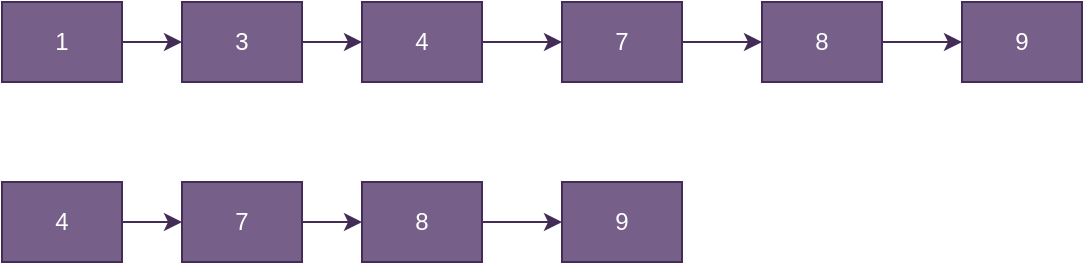 <mxfile version="14.6.13" type="github">
  <diagram id="1JDHUeAZYmFqjiWe7yXu" name="Page-1">
    <mxGraphModel dx="1182" dy="742" grid="1" gridSize="10" guides="1" tooltips="1" connect="1" arrows="1" fold="1" page="1" pageScale="1" pageWidth="827" pageHeight="1169" math="0" shadow="0">
      <root>
        <mxCell id="0" />
        <mxCell id="1" parent="0" />
        <mxCell id="Pc33NBHfCTbqmkPrSyl--11" style="edgeStyle=orthogonalEdgeStyle;rounded=0;orthogonalLoop=1;jettySize=auto;html=1;entryX=0;entryY=0.5;entryDx=0;entryDy=0;fillColor=#76608a;strokeColor=#432D57;" edge="1" parent="1" source="Pc33NBHfCTbqmkPrSyl--4" target="Pc33NBHfCTbqmkPrSyl--6">
          <mxGeometry relative="1" as="geometry" />
        </mxCell>
        <mxCell id="Pc33NBHfCTbqmkPrSyl--4" value="1" style="rounded=0;whiteSpace=wrap;html=1;fillColor=#76608a;strokeColor=#432D57;fontColor=#ffffff;" vertex="1" parent="1">
          <mxGeometry x="80" y="200" width="60" height="40" as="geometry" />
        </mxCell>
        <mxCell id="Pc33NBHfCTbqmkPrSyl--12" style="edgeStyle=orthogonalEdgeStyle;rounded=0;orthogonalLoop=1;jettySize=auto;html=1;entryX=0;entryY=0.5;entryDx=0;entryDy=0;fillColor=#76608a;strokeColor=#432D57;" edge="1" parent="1" source="Pc33NBHfCTbqmkPrSyl--6" target="Pc33NBHfCTbqmkPrSyl--8">
          <mxGeometry relative="1" as="geometry" />
        </mxCell>
        <mxCell id="Pc33NBHfCTbqmkPrSyl--6" value="3" style="rounded=0;whiteSpace=wrap;html=1;fillColor=#76608a;strokeColor=#432D57;fontColor=#ffffff;" vertex="1" parent="1">
          <mxGeometry x="170" y="200" width="60" height="40" as="geometry" />
        </mxCell>
        <mxCell id="Pc33NBHfCTbqmkPrSyl--7" value="9" style="rounded=0;whiteSpace=wrap;html=1;fillColor=#76608a;strokeColor=#432D57;fontColor=#ffffff;" vertex="1" parent="1">
          <mxGeometry x="560" y="200" width="60" height="40" as="geometry" />
        </mxCell>
        <mxCell id="Pc33NBHfCTbqmkPrSyl--13" style="edgeStyle=orthogonalEdgeStyle;rounded=0;orthogonalLoop=1;jettySize=auto;html=1;entryX=0;entryY=0.5;entryDx=0;entryDy=0;fillColor=#76608a;strokeColor=#432D57;" edge="1" parent="1" source="Pc33NBHfCTbqmkPrSyl--8" target="Pc33NBHfCTbqmkPrSyl--9">
          <mxGeometry relative="1" as="geometry" />
        </mxCell>
        <mxCell id="Pc33NBHfCTbqmkPrSyl--8" value="4" style="rounded=0;whiteSpace=wrap;html=1;fillColor=#76608a;strokeColor=#432D57;fontColor=#ffffff;" vertex="1" parent="1">
          <mxGeometry x="260" y="200" width="60" height="40" as="geometry" />
        </mxCell>
        <mxCell id="Pc33NBHfCTbqmkPrSyl--14" style="edgeStyle=orthogonalEdgeStyle;rounded=0;orthogonalLoop=1;jettySize=auto;html=1;exitX=1;exitY=0.5;exitDx=0;exitDy=0;entryX=0;entryY=0.5;entryDx=0;entryDy=0;fillColor=#76608a;strokeColor=#432D57;" edge="1" parent="1" source="Pc33NBHfCTbqmkPrSyl--9" target="Pc33NBHfCTbqmkPrSyl--10">
          <mxGeometry relative="1" as="geometry" />
        </mxCell>
        <mxCell id="Pc33NBHfCTbqmkPrSyl--9" value="7" style="rounded=0;whiteSpace=wrap;html=1;fillColor=#76608a;strokeColor=#432D57;fontColor=#ffffff;" vertex="1" parent="1">
          <mxGeometry x="360" y="200" width="60" height="40" as="geometry" />
        </mxCell>
        <mxCell id="Pc33NBHfCTbqmkPrSyl--15" style="edgeStyle=orthogonalEdgeStyle;rounded=0;orthogonalLoop=1;jettySize=auto;html=1;exitX=1;exitY=0.5;exitDx=0;exitDy=0;entryX=0;entryY=0.5;entryDx=0;entryDy=0;fillColor=#76608a;strokeColor=#432D57;" edge="1" parent="1" source="Pc33NBHfCTbqmkPrSyl--10" target="Pc33NBHfCTbqmkPrSyl--7">
          <mxGeometry relative="1" as="geometry" />
        </mxCell>
        <mxCell id="Pc33NBHfCTbqmkPrSyl--10" value="8" style="rounded=0;whiteSpace=wrap;html=1;fillColor=#76608a;strokeColor=#432D57;fontColor=#ffffff;" vertex="1" parent="1">
          <mxGeometry x="460" y="200" width="60" height="40" as="geometry" />
        </mxCell>
        <mxCell id="Pc33NBHfCTbqmkPrSyl--16" style="edgeStyle=orthogonalEdgeStyle;rounded=0;orthogonalLoop=1;jettySize=auto;html=1;entryX=0;entryY=0.5;entryDx=0;entryDy=0;fillColor=#76608a;strokeColor=#432D57;" edge="1" parent="1" source="Pc33NBHfCTbqmkPrSyl--17" target="Pc33NBHfCTbqmkPrSyl--19">
          <mxGeometry relative="1" as="geometry" />
        </mxCell>
        <mxCell id="Pc33NBHfCTbqmkPrSyl--17" value="4" style="rounded=0;whiteSpace=wrap;html=1;fillColor=#76608a;strokeColor=#432D57;fontColor=#ffffff;" vertex="1" parent="1">
          <mxGeometry x="80" y="290" width="60" height="40" as="geometry" />
        </mxCell>
        <mxCell id="Pc33NBHfCTbqmkPrSyl--18" style="edgeStyle=orthogonalEdgeStyle;rounded=0;orthogonalLoop=1;jettySize=auto;html=1;entryX=0;entryY=0.5;entryDx=0;entryDy=0;fillColor=#76608a;strokeColor=#432D57;" edge="1" parent="1" source="Pc33NBHfCTbqmkPrSyl--19" target="Pc33NBHfCTbqmkPrSyl--21">
          <mxGeometry relative="1" as="geometry" />
        </mxCell>
        <mxCell id="Pc33NBHfCTbqmkPrSyl--19" value="7" style="rounded=0;whiteSpace=wrap;html=1;fillColor=#76608a;strokeColor=#432D57;fontColor=#ffffff;" vertex="1" parent="1">
          <mxGeometry x="170" y="290" width="60" height="40" as="geometry" />
        </mxCell>
        <mxCell id="Pc33NBHfCTbqmkPrSyl--20" style="edgeStyle=orthogonalEdgeStyle;rounded=0;orthogonalLoop=1;jettySize=auto;html=1;entryX=0;entryY=0.5;entryDx=0;entryDy=0;fillColor=#76608a;strokeColor=#432D57;" edge="1" parent="1" source="Pc33NBHfCTbqmkPrSyl--21" target="Pc33NBHfCTbqmkPrSyl--22">
          <mxGeometry relative="1" as="geometry" />
        </mxCell>
        <mxCell id="Pc33NBHfCTbqmkPrSyl--21" value="8" style="rounded=0;whiteSpace=wrap;html=1;fillColor=#76608a;strokeColor=#432D57;fontColor=#ffffff;" vertex="1" parent="1">
          <mxGeometry x="260" y="290" width="60" height="40" as="geometry" />
        </mxCell>
        <mxCell id="Pc33NBHfCTbqmkPrSyl--22" value="9" style="rounded=0;whiteSpace=wrap;html=1;fillColor=#76608a;strokeColor=#432D57;fontColor=#ffffff;" vertex="1" parent="1">
          <mxGeometry x="360" y="290" width="60" height="40" as="geometry" />
        </mxCell>
      </root>
    </mxGraphModel>
  </diagram>
</mxfile>
